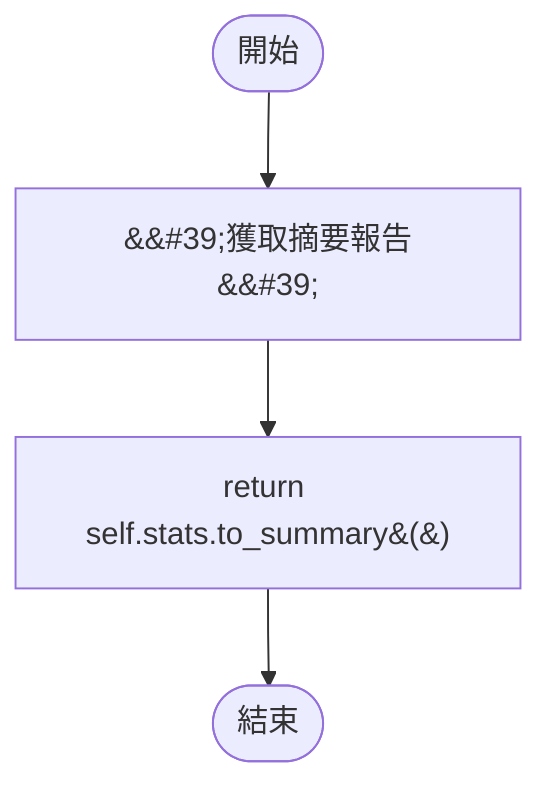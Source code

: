 flowchart TB
    n1([開始])
    n2([結束])
    n3[&amp;&#35;39;獲取摘要報告&amp;&#35;39;]
    n4[return self.stats.to_summary&#40;&#41;]
    n1 --> n3
    n3 --> n4
    n4 --> n2